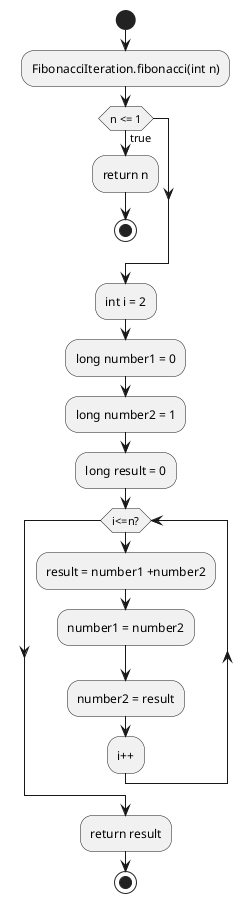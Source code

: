 @startuml
'https://plantuml.com/activity-diagram-beta

start
:FibonacciIteration.fibonacci(int n);
if (n <= 1) then (true)
:return n;
stop
endif

:int i = 2;
:long number1 = 0;
:long number2 = 1;
:long result = 0;

while (i<=n?)
:result = number1 +number2;
:number1 = number2;
:number2 = result;
:i++;
endwhile

:return result;
stop
@enduml
